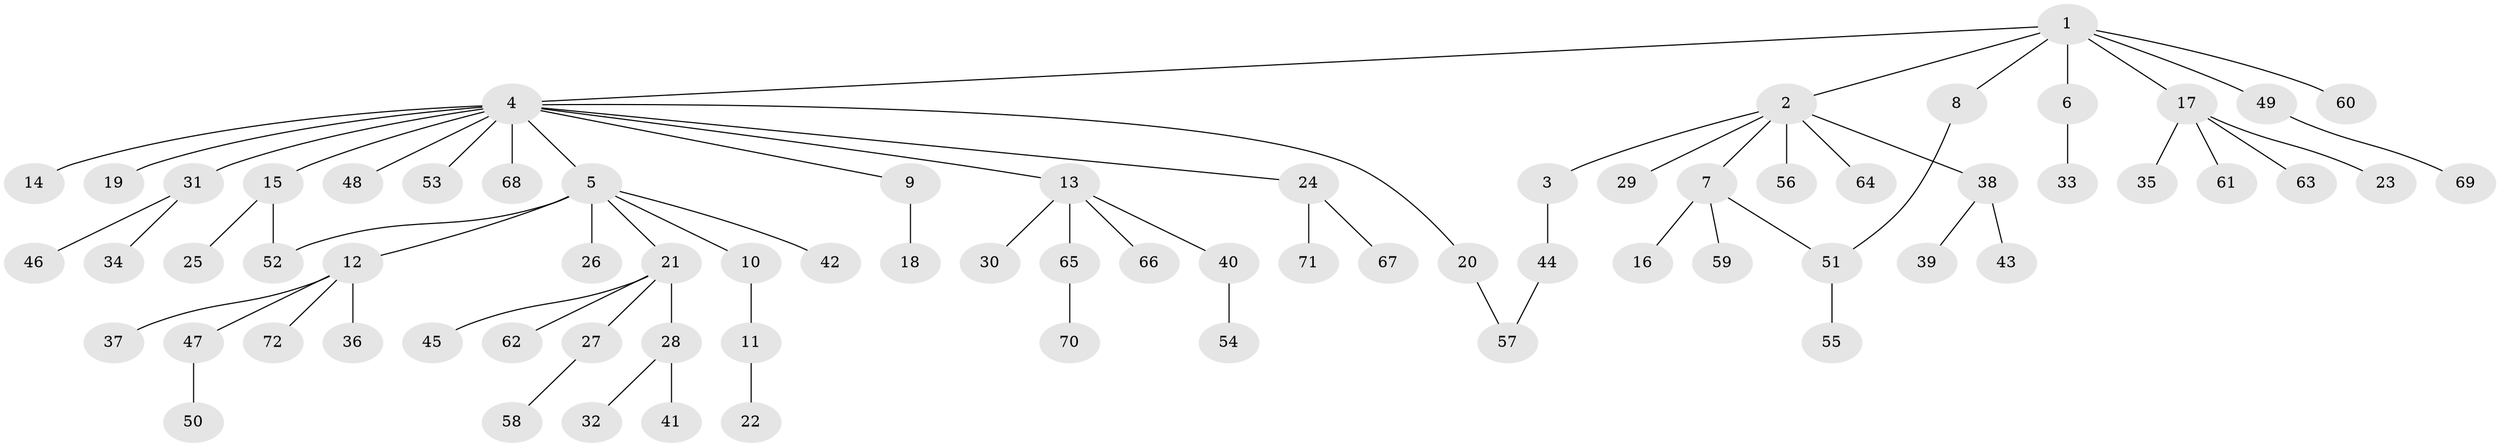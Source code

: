 // original degree distribution, {8: 0.020833333333333332, 2: 0.2152777777777778, 15: 0.006944444444444444, 21: 0.006944444444444444, 4: 0.041666666666666664, 1: 0.6388888888888888, 5: 0.013888888888888888, 6: 0.034722222222222224, 3: 0.013888888888888888, 10: 0.006944444444444444}
// Generated by graph-tools (version 1.1) at 2025/35/03/09/25 02:35:41]
// undirected, 72 vertices, 74 edges
graph export_dot {
graph [start="1"]
  node [color=gray90,style=filled];
  1;
  2;
  3;
  4;
  5;
  6;
  7;
  8;
  9;
  10;
  11;
  12;
  13;
  14;
  15;
  16;
  17;
  18;
  19;
  20;
  21;
  22;
  23;
  24;
  25;
  26;
  27;
  28;
  29;
  30;
  31;
  32;
  33;
  34;
  35;
  36;
  37;
  38;
  39;
  40;
  41;
  42;
  43;
  44;
  45;
  46;
  47;
  48;
  49;
  50;
  51;
  52;
  53;
  54;
  55;
  56;
  57;
  58;
  59;
  60;
  61;
  62;
  63;
  64;
  65;
  66;
  67;
  68;
  69;
  70;
  71;
  72;
  1 -- 2 [weight=1.0];
  1 -- 4 [weight=1.0];
  1 -- 6 [weight=1.0];
  1 -- 8 [weight=1.0];
  1 -- 17 [weight=1.0];
  1 -- 49 [weight=1.0];
  1 -- 60 [weight=1.0];
  2 -- 3 [weight=1.0];
  2 -- 7 [weight=1.0];
  2 -- 29 [weight=1.0];
  2 -- 38 [weight=1.0];
  2 -- 56 [weight=1.0];
  2 -- 64 [weight=1.0];
  3 -- 44 [weight=2.0];
  4 -- 5 [weight=1.0];
  4 -- 9 [weight=1.0];
  4 -- 13 [weight=1.0];
  4 -- 14 [weight=1.0];
  4 -- 15 [weight=1.0];
  4 -- 19 [weight=1.0];
  4 -- 20 [weight=1.0];
  4 -- 24 [weight=1.0];
  4 -- 31 [weight=1.0];
  4 -- 48 [weight=1.0];
  4 -- 53 [weight=1.0];
  4 -- 68 [weight=1.0];
  5 -- 10 [weight=1.0];
  5 -- 12 [weight=1.0];
  5 -- 21 [weight=1.0];
  5 -- 26 [weight=14.0];
  5 -- 42 [weight=1.0];
  5 -- 52 [weight=1.0];
  6 -- 33 [weight=2.0];
  7 -- 16 [weight=1.0];
  7 -- 51 [weight=1.0];
  7 -- 59 [weight=1.0];
  8 -- 51 [weight=1.0];
  9 -- 18 [weight=2.0];
  10 -- 11 [weight=6.0];
  11 -- 22 [weight=1.0];
  12 -- 36 [weight=1.0];
  12 -- 37 [weight=1.0];
  12 -- 47 [weight=1.0];
  12 -- 72 [weight=1.0];
  13 -- 30 [weight=1.0];
  13 -- 40 [weight=1.0];
  13 -- 65 [weight=1.0];
  13 -- 66 [weight=1.0];
  15 -- 25 [weight=1.0];
  15 -- 52 [weight=3.0];
  17 -- 23 [weight=1.0];
  17 -- 35 [weight=1.0];
  17 -- 61 [weight=1.0];
  17 -- 63 [weight=1.0];
  20 -- 57 [weight=1.0];
  21 -- 27 [weight=1.0];
  21 -- 28 [weight=1.0];
  21 -- 45 [weight=1.0];
  21 -- 62 [weight=1.0];
  24 -- 67 [weight=1.0];
  24 -- 71 [weight=1.0];
  27 -- 58 [weight=1.0];
  28 -- 32 [weight=1.0];
  28 -- 41 [weight=7.0];
  31 -- 34 [weight=1.0];
  31 -- 46 [weight=1.0];
  38 -- 39 [weight=1.0];
  38 -- 43 [weight=1.0];
  40 -- 54 [weight=1.0];
  44 -- 57 [weight=1.0];
  47 -- 50 [weight=1.0];
  49 -- 69 [weight=1.0];
  51 -- 55 [weight=3.0];
  65 -- 70 [weight=1.0];
}
